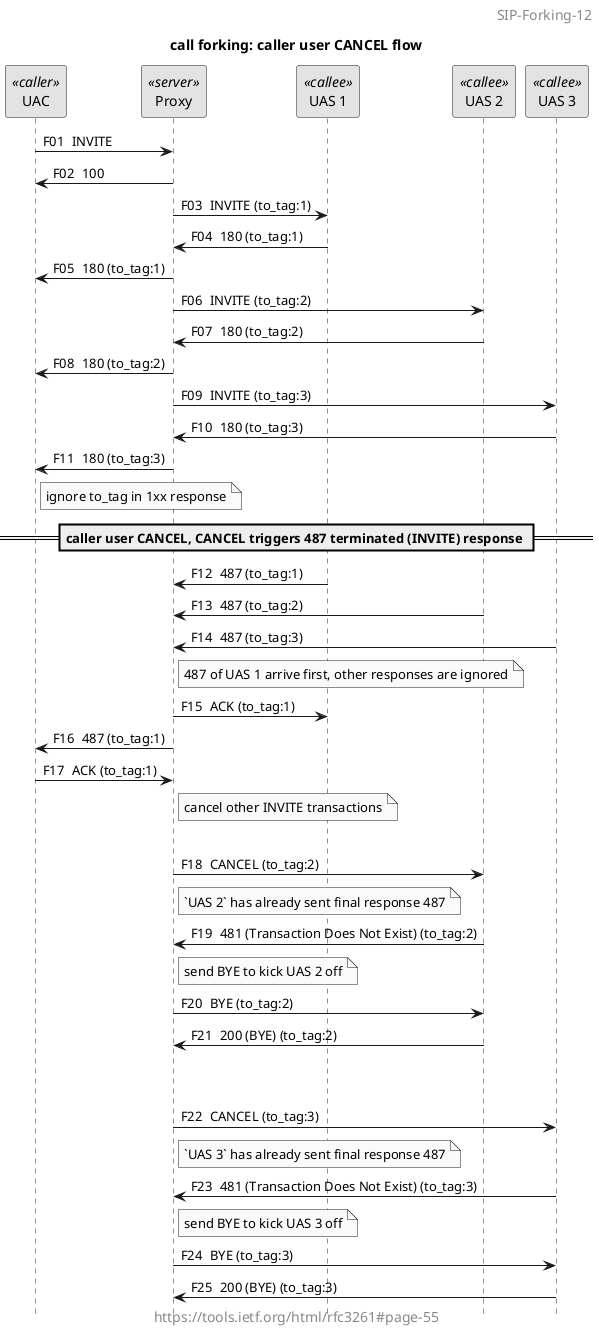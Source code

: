 @startuml
title call forking: caller user CANCEL flow

skinparam monochrome true
autonumber "F00 "
hide footbox
'skinparam BoxPadding 40

skinparam headerFontSize 14
header SIP-Forking-12

'box "caller"
participant "UAC" as Caller_UAC <<caller>>
'end box

'box "proxy"
participant "Proxy" as Proxy <<server>>
'end box

'box "callee"
participant "UAS 1" as Callee_UAS_1 <<callee>>
participant "UAS 2" as Callee_UAS_2 <<callee>>
participant "UAS 3" as Callee_UAS_3 <<callee>>
'end box

Caller_UAC -> Proxy: INVITE
Caller_UAC <- Proxy: 100

Proxy -> Callee_UAS_1: INVITE (to_tag:1)
Proxy <- Callee_UAS_1: 180 (to_tag:1)
Caller_UAC <- Proxy: 180 (to_tag:1)

Proxy -> Callee_UAS_2: INVITE (to_tag:2)
Proxy <- Callee_UAS_2: 180 (to_tag:2)
Caller_UAC <- Proxy: 180 (to_tag:2)

Proxy -> Callee_UAS_3: INVITE (to_tag:3)
Proxy <- Callee_UAS_3: 180 (to_tag:3)
Caller_UAC <- Proxy: 180 (to_tag:3)

note right of Caller_UAC: ignore to_tag in 1xx response

== caller user CANCEL, CANCEL triggers 487 terminated (INVITE) response ==

Proxy <- Callee_UAS_1: 487 (to_tag:1)
Proxy <- Callee_UAS_2: 487 (to_tag:2)
Proxy <- Callee_UAS_3: 487 (to_tag:3)
note right of Proxy: 487 of UAS 1 arrive first, other responses are ignored
Proxy -> Callee_UAS_1: ACK (to_tag:1)
Caller_UAC <- Proxy: 487 (to_tag:1)
Caller_UAC -> Proxy: ACK (to_tag:1)
note right of Proxy: cancel other INVITE transactions
|||
Proxy -> Callee_UAS_2: CANCEL (to_tag:2)
note right of Proxy: `UAS 2` has already sent final response 487
Proxy <- Callee_UAS_2: 481 (Transaction Does Not Exist) (to_tag:2)
note right of Proxy: send BYE to kick UAS 2 off 
Proxy -> Callee_UAS_2: BYE (to_tag:2)
Proxy <- Callee_UAS_2: 200 (BYE) (to_tag:2)
|||
|||
Proxy -> Callee_UAS_3: CANCEL (to_tag:3)
note right of Proxy: `UAS 3` has already sent final response 487
Proxy <- Callee_UAS_3: 481 (Transaction Does Not Exist) (to_tag:3)
note right of Proxy: send BYE to kick UAS 3 off 
Proxy -> Callee_UAS_3: BYE (to_tag:3)
Proxy <- Callee_UAS_3: 200 (BYE) (to_tag:3)

skinparam footerFontSize 14
footer https://tools.ietf.org/html/rfc3261#page-55

@enduml
